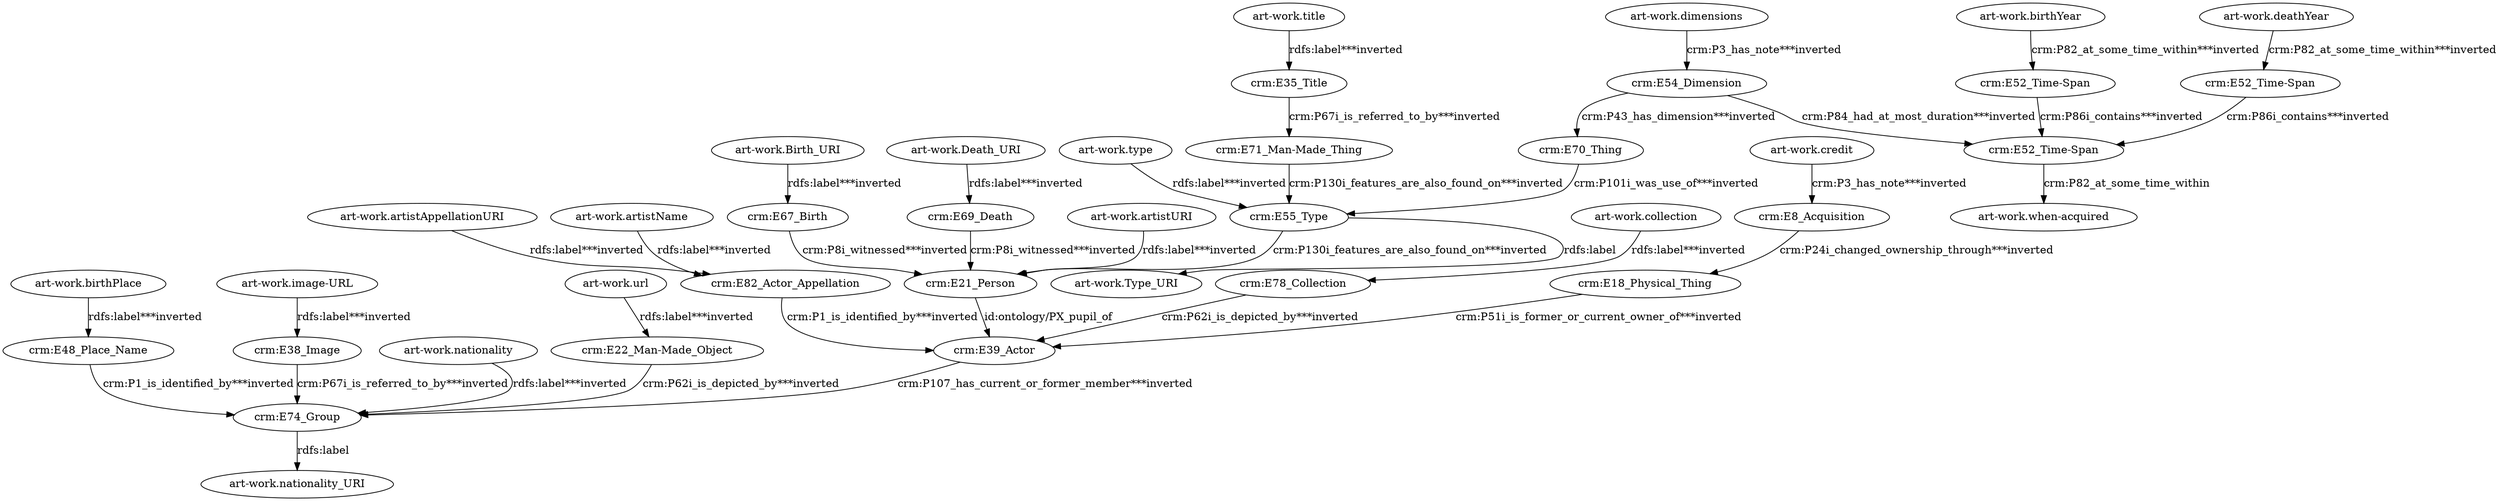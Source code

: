 digraph {
  "art-work.Birth_URI" [type=attribute_name,label="art-work.Birth_URI"]
  "crm:E67_Birth1" [type=class_uri,label="crm:E67_Birth"]
  "art-work.Death_URI" [type=attribute_name,label="art-work.Death_URI"]
  "crm:E69_Death1" [type=class_uri,label="crm:E69_Death"]
  "art-work.artistAppellationURI" [type=attribute_name,label="art-work.artistAppellationURI"]
  "crm:E82_Actor_Appellation1" [type=class_uri,label="crm:E82_Actor_Appellation"]
  "art-work.artistName" [type=attribute_name,label="art-work.artistName"]
  "art-work.artistURI" [type=attribute_name,label="art-work.artistURI"]
  "crm:E21_Person1" [type=class_uri,label="crm:E21_Person"]
  "art-work.birthPlace" [type=attribute_name,label="art-work.birthPlace"]
  "crm:E48_Place_Name1" [type=class_uri,label="crm:E48_Place_Name"]
  "art-work.birthYear" [type=attribute_name,label="art-work.birthYear"]
  "crm:E52_Time-Span1" [type=class_uri,label="crm:E52_Time-Span"]
  "art-work.collection" [type=attribute_name,label="art-work.collection"]
  "crm:E78_Collection1" [type=class_uri,label="crm:E78_Collection"]
  "art-work.credit" [type=attribute_name,label="art-work.credit"]
  "crm:E8_Acquisition1" [type=class_uri,label="crm:E8_Acquisition"]
  "art-work.deathYear" [type=attribute_name,label="art-work.deathYear"]
  "crm:E52_Time-Span2" [type=class_uri,label="crm:E52_Time-Span"]
  "art-work.dimensions" [type=attribute_name,label="art-work.dimensions"]
  "crm:E54_Dimension1" [type=class_uri,label="crm:E54_Dimension"]
  "art-work.image-URL" [type=attribute_name,label="art-work.image-URL"]
  "crm:E38_Image1" [type=class_uri,label="crm:E38_Image"]
  "art-work.nationality" [type=attribute_name,label="art-work.nationality"]
  "crm:E74_Group1" [type=class_uri,label="crm:E74_Group"]
  "art-work.title" [type=attribute_name,label="art-work.title"]
  "crm:E35_Title1" [type=class_uri,label="crm:E35_Title"]
  "art-work.type" [type=attribute_name,label="art-work.type"]
  "crm:E55_Type1" [type=class_uri,label="crm:E55_Type"]
  "art-work.url" [type=attribute_name,label="art-work.url"]
  "crm:E22_Man-Made_Object1" [type=class_uri,label="crm:E22_Man-Made_Object"]
  "crm:E18_Physical_Thing" [type=class_uri,label="crm:E18_Physical_Thing"]
  "crm:E39_Actor" [type=class_uri,label="crm:E39_Actor"]
  "crm:E71_Man-Made_Thing" [type=class_uri,label="crm:E71_Man-Made_Thing"]
  "crm:E52_Time-Span3" [type=class_uri,label="crm:E52_Time-Span"]
  "art-work.when-acquired" [type=attribute_name,label="art-work.when-acquired"]
  "crm:E70_Thing" [type=class_uri,label="crm:E70_Thing"]
  "art-work.Type_URI" [type=attribute_name,label="art-work.Type_URI"]
  "art-work.nationality_URI" [type=attribute_name,label="art-work.nationality_URI"]
  "art-work.Birth_URI" -> "crm:E67_Birth1" [type=st_property_uri,label="rdfs:label***inverted",weight=1]
  "art-work.Death_URI" -> "crm:E69_Death1" [type=st_property_uri,label="rdfs:label***inverted",weight=1]
  "art-work.artistAppellationURI" -> "crm:E82_Actor_Appellation1" [type=st_property_uri,label="rdfs:label***inverted",weight=1]
  "art-work.artistName" -> "crm:E82_Actor_Appellation1" [type=st_property_uri,label="rdfs:label***inverted",weight=1]
  "art-work.artistURI" -> "crm:E21_Person1" [type=st_property_uri,label="rdfs:label***inverted",weight=1]
  "art-work.birthPlace" -> "crm:E48_Place_Name1" [type=st_property_uri,label="rdfs:label***inverted",weight=1]
  "art-work.birthYear" -> "crm:E52_Time-Span1" [type=st_property_uri,label="crm:P82_at_some_time_within***inverted",weight=1]
  "art-work.collection" -> "crm:E78_Collection1" [type=st_property_uri,label="rdfs:label***inverted",weight=1]
  "art-work.credit" -> "crm:E8_Acquisition1" [type=st_property_uri,label="crm:P3_has_note***inverted",weight=1]
  "art-work.deathYear" -> "crm:E52_Time-Span2" [type=st_property_uri,label="crm:P82_at_some_time_within***inverted",weight=1]
  "art-work.dimensions" -> "crm:E54_Dimension1" [type=st_property_uri,label="crm:P3_has_note***inverted",weight=1]
  "art-work.image-URL" -> "crm:E38_Image1" [type=st_property_uri,label="rdfs:label***inverted",weight=1]
  "art-work.nationality" -> "crm:E74_Group1" [type=st_property_uri,label="rdfs:label***inverted",weight=1]
  "art-work.title" -> "crm:E35_Title1" [type=st_property_uri,label="rdfs:label***inverted",weight=1]
  "art-work.type" -> "crm:E55_Type1" [type=st_property_uri,label="rdfs:label***inverted",weight=1]
  "art-work.url" -> "crm:E22_Man-Made_Object1" [type=st_property_uri,label="rdfs:label***inverted",weight=1]
  "crm:E18_Physical_Thing" -> "crm:E39_Actor" [type=direct_property_uri,label="crm:P51i_is_former_or_current_owner_of***inverted",weight=1]
  "crm:E21_Person1" -> "crm:E39_Actor" [label="id:ontology/PX_pupil_of",type=direct_property_uri,weight=1]
  "crm:E22_Man-Made_Object1" -> "crm:E74_Group1" [type=inherited,label="crm:P62i_is_depicted_by***inverted",weight=4]
  "crm:E35_Title1" -> "crm:E71_Man-Made_Thing" [type=inherited,label="crm:P67i_is_referred_to_by***inverted",weight=4]
  "crm:E38_Image1" -> "crm:E74_Group1" [type=inherited,label="crm:P67i_is_referred_to_by***inverted",weight=4]
  "crm:E39_Actor" -> "crm:E74_Group1" [type=direct_property_uri,label="crm:P107_has_current_or_former_member***inverted",weight=1]
  "crm:E48_Place_Name1" -> "crm:E74_Group1" [type=inherited,label="crm:P1_is_identified_by***inverted",weight=4]
  "crm:E52_Time-Span1" -> "crm:E52_Time-Span3" [type=direct_property_uri,label="crm:P86i_contains***inverted",weight=1]
  "crm:E52_Time-Span2" -> "crm:E52_Time-Span3" [type=direct_property_uri,label="crm:P86i_contains***inverted",weight=1]
  "crm:E52_Time-Span3" -> "art-work.when-acquired" [label="crm:P82_at_some_time_within",type=st_property_uri]
  "crm:E54_Dimension1" -> "crm:E52_Time-Span3" [type=direct_property_uri,label="crm:P84_had_at_most_duration***inverted",weight=1]
  "crm:E54_Dimension1" -> "crm:E70_Thing" [type=direct_property_uri,label="crm:P43_has_dimension***inverted",weight=1]
  "crm:E55_Type1" -> "art-work.Type_URI" [label="rdfs:label",type=st_property_uri]
  "crm:E55_Type1" -> "crm:E21_Person1" [type=inherited,label="crm:P130i_features_are_also_found_on***inverted",weight=4]
  "crm:E67_Birth1" -> "crm:E21_Person1" [type=inherited,label="crm:P8i_witnessed***inverted",weight=4]
  "crm:E69_Death1" -> "crm:E21_Person1" [type=inherited,label="crm:P8i_witnessed***inverted",weight=4]
  "crm:E70_Thing" -> "crm:E55_Type1" [type=direct_property_uri,label="crm:P101i_was_use_of***inverted",weight=1]
  "crm:E71_Man-Made_Thing" -> "crm:E55_Type1" [type=inherited,label="crm:P130i_features_are_also_found_on***inverted",weight=4]
  "crm:E74_Group1" -> "art-work.nationality_URI" [label="rdfs:label",type=st_property_uri]
  "crm:E78_Collection1" -> "crm:E39_Actor" [type=inherited,label="crm:P62i_is_depicted_by***inverted",weight=4]
  "crm:E82_Actor_Appellation1" -> "crm:E39_Actor" [type=inherited,label="crm:P1_is_identified_by***inverted",weight=4]
  "crm:E8_Acquisition1" -> "crm:E18_Physical_Thing" [type=direct_property_uri,label="crm:P24i_changed_ownership_through***inverted",weight=1]
}
